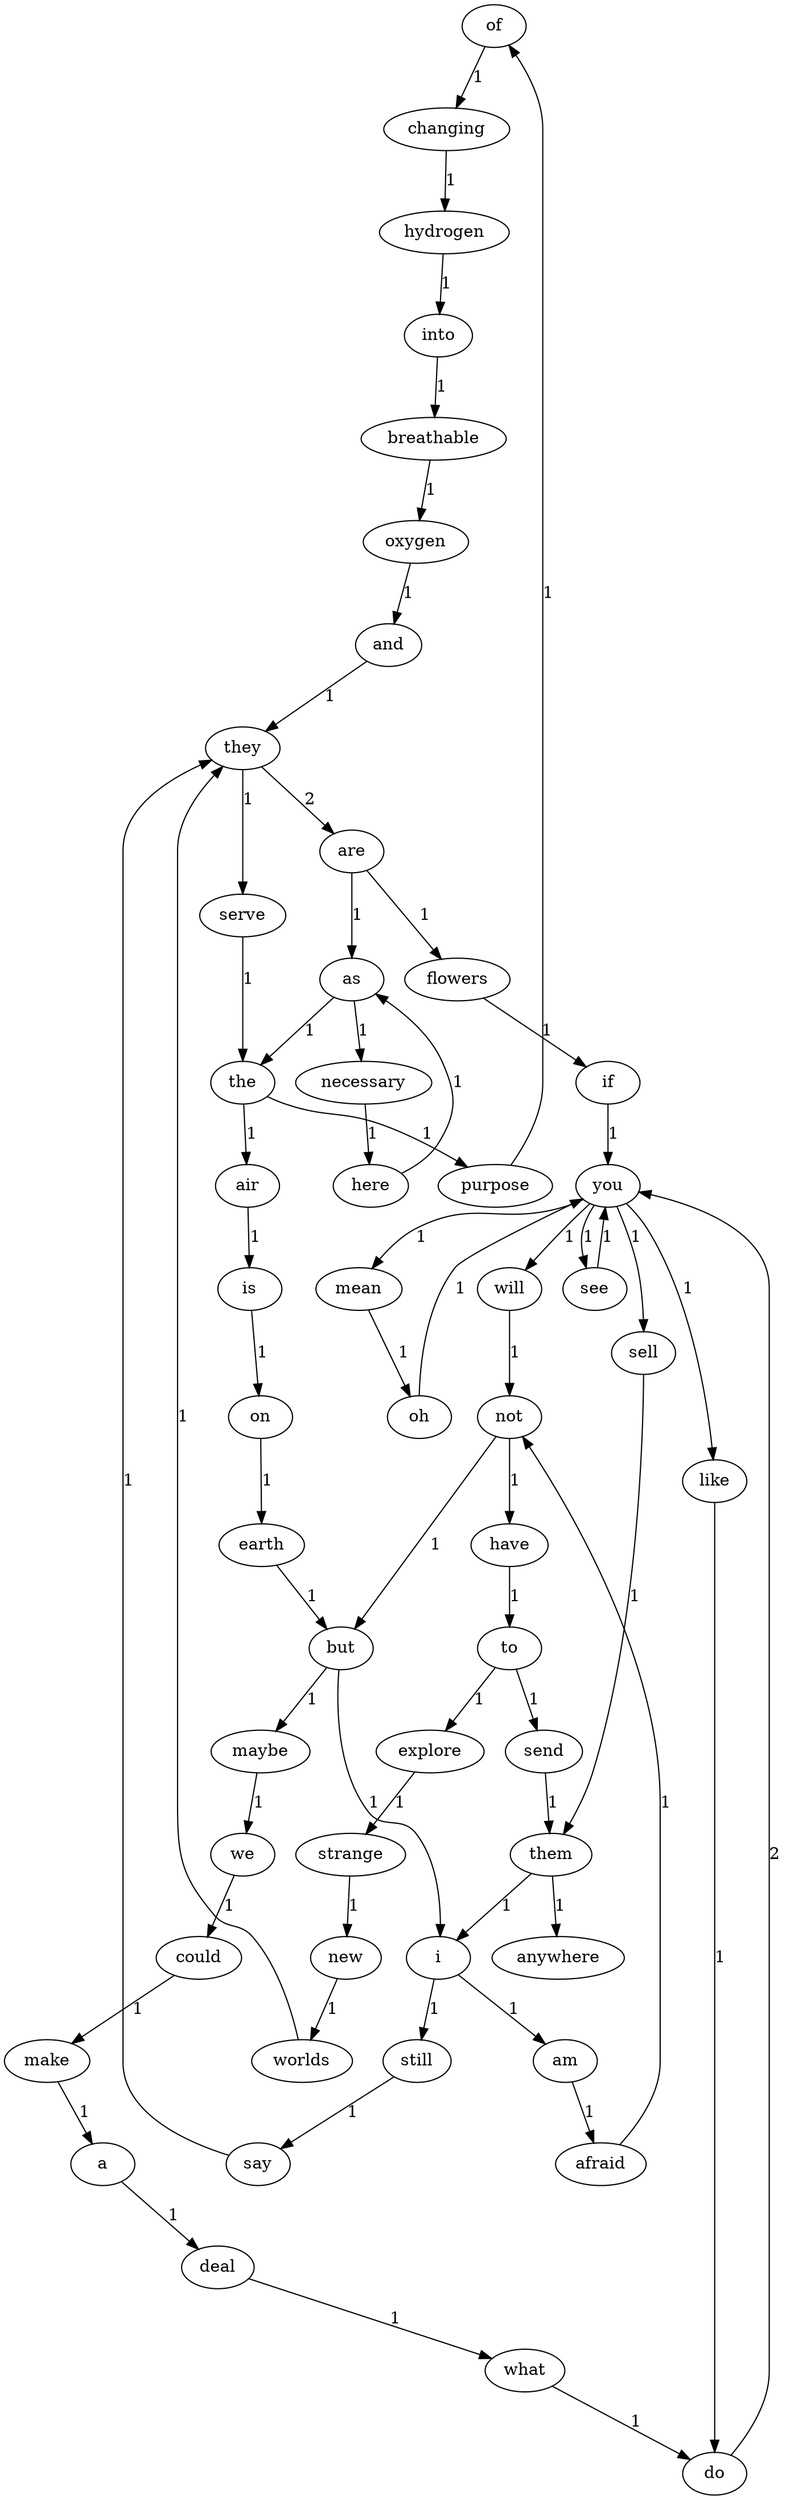 digraph G {
  of -> changing [label="1"];
  are -> flowers [label="1"];
  are -> as [label="1"];
  explore -> strange [label="1"];
  earth -> but [label="1"];
  not -> have [label="1"];
  not -> but [label="1"];
  is -> on [label="1"];
  will -> not [label="1"];
  worlds -> they [label="1"];
  air -> is [label="1"];
  a -> deal [label="1"];
  necessary -> here [label="1"];
  do -> you [label="2"];
  sell -> them [label="1"];
  as -> the [label="1"];
  as -> necessary [label="1"];
  on -> earth [label="1"];
  i -> am [label="1"];
  i -> still [label="1"];
  and -> they [label="1"];
  have -> to [label="1"];
  hydrogen -> into [label="1"];
  what -> do [label="1"];
  oxygen -> and [label="1"];
  like -> do [label="1"];
  we -> could [label="1"];
  oh -> you [label="1"];
  send -> them [label="1"];
  them -> anywhere [label="1"];
  them -> i [label="1"];
  strange -> new [label="1"];
  afraid -> not [label="1"];
  they -> serve [label="1"];
  they -> are [label="2"];
  serve -> the [label="1"];
  make -> a [label="1"];
  here -> as [label="1"];
  to -> send [label="1"];
  to -> explore [label="1"];
  the -> air [label="1"];
  the -> purpose [label="1"];
  breathable -> oxygen [label="1"];
  see -> you [label="1"];
  maybe -> we [label="1"];
  purpose -> of [label="1"];
  say -> they [label="1"];
  deal -> what [label="1"];
  mean -> oh [label="1"];
  but -> maybe [label="1"];
  but -> i [label="1"];
  if -> you [label="1"];
  flowers -> if [label="1"];
  am -> afraid [label="1"];
  into -> breathable [label="1"];
  changing -> hydrogen [label="1"];
  still -> say [label="1"];
  new -> worlds [label="1"];
  you -> see [label="1"];
  you -> like [label="1"];
  you -> mean [label="1"];
  you -> sell [label="1"];
  you -> will [label="1"];
  could -> make [label="1"];
}